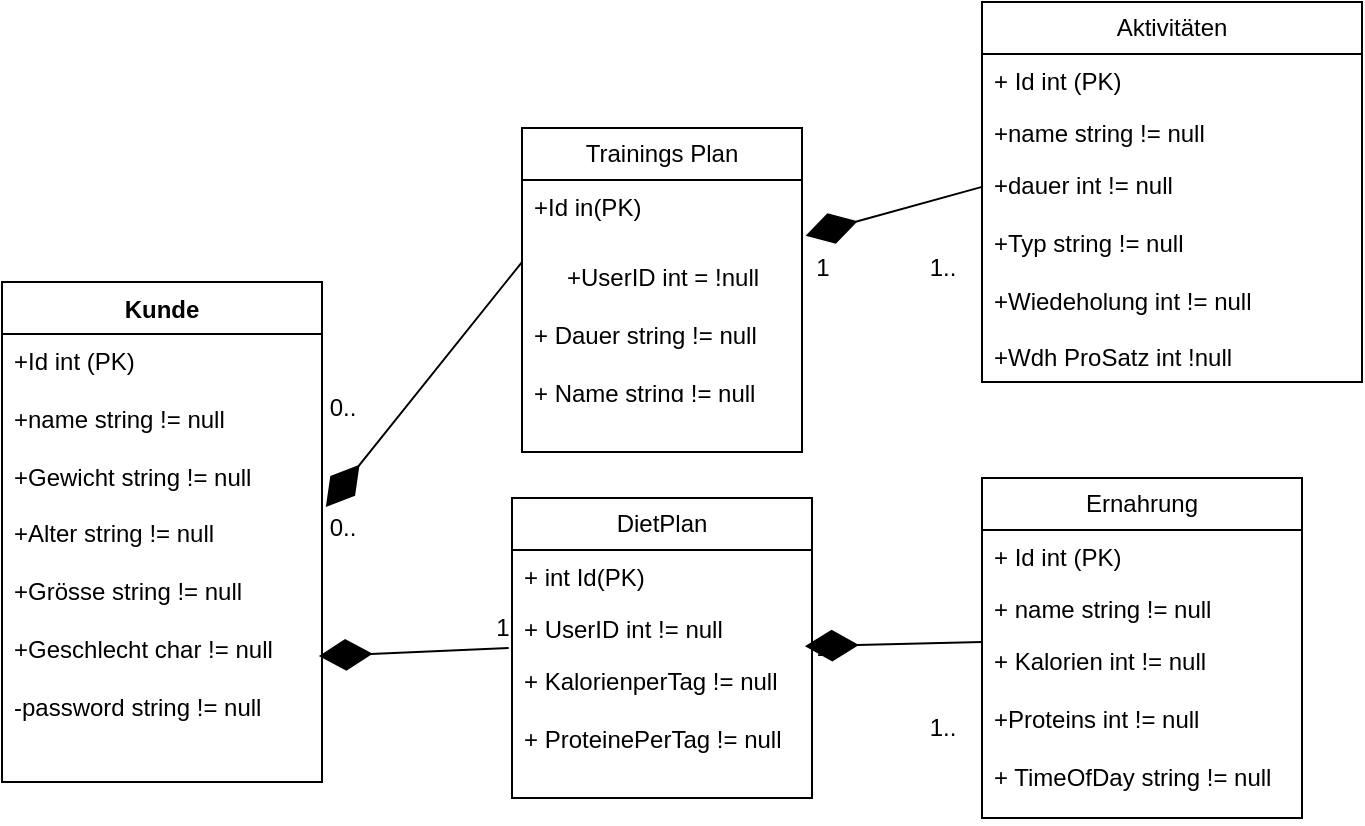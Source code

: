 <mxfile version="24.2.8" type="github">
  <diagram name="Seite-1" id="fxTCoQSqkQ5oMB2m1nn2">
    <mxGraphModel dx="525" dy="322" grid="1" gridSize="10" guides="1" tooltips="1" connect="1" arrows="1" fold="1" page="1" pageScale="1" pageWidth="827" pageHeight="1169" math="0" shadow="0">
      <root>
        <mxCell id="0" />
        <mxCell id="1" parent="0" />
        <mxCell id="BMQXKfx8EHV-bqScM2LJ-1" value="Trainings Plan" style="swimlane;fontStyle=0;childLayout=stackLayout;horizontal=1;startSize=26;fillColor=none;horizontalStack=0;resizeParent=1;resizeParentMax=0;resizeLast=0;collapsible=1;marginBottom=0;whiteSpace=wrap;html=1;" parent="1" vertex="1">
          <mxGeometry x="530" y="423" width="140" height="162" as="geometry" />
        </mxCell>
        <mxCell id="BMQXKfx8EHV-bqScM2LJ-2" value="+Id in(PK)&lt;div&gt;&lt;br&gt;&lt;div&gt;&lt;br&gt;&lt;div&gt;+ UserID int !=null&lt;/div&gt;&lt;/div&gt;&lt;/div&gt;" style="text;strokeColor=none;fillColor=none;align=left;verticalAlign=top;spacingLeft=4;spacingRight=4;overflow=hidden;rotatable=0;points=[[0,0.5],[1,0.5]];portConstraint=eastwest;whiteSpace=wrap;html=1;" parent="BMQXKfx8EHV-bqScM2LJ-1" vertex="1">
          <mxGeometry y="26" width="140" height="34" as="geometry" />
        </mxCell>
        <mxCell id="O21Ok9b6FJP_CjCCAfm_-6" value="+UserID int = !null" style="text;html=1;align=center;verticalAlign=middle;resizable=0;points=[];autosize=1;strokeColor=none;fillColor=none;" parent="BMQXKfx8EHV-bqScM2LJ-1" vertex="1">
          <mxGeometry y="60" width="140" height="30" as="geometry" />
        </mxCell>
        <mxCell id="BMQXKfx8EHV-bqScM2LJ-4" value="+ Dauer string != null&lt;div&gt;&lt;br&gt;&lt;/div&gt;&lt;div&gt;+ Name string != null&amp;nbsp;&lt;/div&gt;" style="text;strokeColor=none;fillColor=none;align=left;verticalAlign=top;spacingLeft=4;spacingRight=4;overflow=hidden;rotatable=0;points=[[0,0.5],[1,0.5]];portConstraint=eastwest;whiteSpace=wrap;html=1;" parent="BMQXKfx8EHV-bqScM2LJ-1" vertex="1">
          <mxGeometry y="90" width="140" height="44" as="geometry" />
        </mxCell>
        <mxCell id="BMQXKfx8EHV-bqScM2LJ-3" value="&lt;div&gt;&lt;br&gt;&lt;/div&gt;" style="text;strokeColor=none;fillColor=none;align=left;verticalAlign=top;spacingLeft=4;spacingRight=4;overflow=hidden;rotatable=0;points=[[0,0.5],[1,0.5]];portConstraint=eastwest;whiteSpace=wrap;html=1;" parent="BMQXKfx8EHV-bqScM2LJ-1" vertex="1">
          <mxGeometry y="134" width="140" height="28" as="geometry" />
        </mxCell>
        <mxCell id="BMQXKfx8EHV-bqScM2LJ-5" value="Kunde" style="swimlane;fontStyle=1;align=center;verticalAlign=top;childLayout=stackLayout;horizontal=1;startSize=26;horizontalStack=0;resizeParent=1;resizeParentMax=0;resizeLast=0;collapsible=1;marginBottom=0;whiteSpace=wrap;html=1;" parent="1" vertex="1">
          <mxGeometry x="270" y="500" width="160" height="250" as="geometry">
            <mxRectangle x="323" y="480" width="80" height="30" as="alternateBounds" />
          </mxGeometry>
        </mxCell>
        <mxCell id="BMQXKfx8EHV-bqScM2LJ-6" value="+Id int (PK)&lt;div&gt;&lt;br&gt;&lt;/div&gt;&lt;div&gt;+name string != null&lt;/div&gt;&lt;div&gt;&lt;br&gt;&lt;/div&gt;&lt;div&gt;+Gewicht string != null&lt;/div&gt;&lt;div&gt;&lt;br&gt;&lt;/div&gt;&lt;div&gt;+Alter string != null&lt;/div&gt;&lt;div&gt;&lt;br&gt;&lt;/div&gt;&lt;div&gt;+Grösse string != null&lt;/div&gt;&lt;div&gt;&lt;br&gt;&lt;/div&gt;&lt;div&gt;+Geschlecht char != null&lt;/div&gt;&lt;div&gt;&lt;span style=&quot;background-color: initial;&quot;&gt;&lt;br&gt;&lt;/span&gt;&lt;/div&gt;&lt;div&gt;&lt;span style=&quot;background-color: initial;&quot;&gt;-password string != null&amp;nbsp;&lt;/span&gt;&lt;/div&gt;&lt;div&gt;&lt;br&gt;&lt;/div&gt;&lt;div&gt;&lt;br&gt;&lt;/div&gt;" style="text;strokeColor=none;fillColor=none;align=left;verticalAlign=top;spacingLeft=4;spacingRight=4;overflow=hidden;rotatable=0;points=[[0,0.5],[1,0.5]];portConstraint=eastwest;whiteSpace=wrap;html=1;" parent="BMQXKfx8EHV-bqScM2LJ-5" vertex="1">
          <mxGeometry y="26" width="160" height="224" as="geometry" />
        </mxCell>
        <mxCell id="BMQXKfx8EHV-bqScM2LJ-9" value="&lt;div&gt;&lt;br&gt;&lt;/div&gt;&lt;div&gt;&lt;br&gt;&lt;/div&gt;" style="text;strokeColor=none;fillColor=none;align=left;verticalAlign=top;spacingLeft=4;spacingRight=4;overflow=hidden;rotatable=0;points=[[0,0.5],[1,0.5]];portConstraint=eastwest;whiteSpace=wrap;html=1;" parent="1" vertex="1">
          <mxGeometry x="330" y="442" width="140" height="26" as="geometry" />
        </mxCell>
        <mxCell id="BMQXKfx8EHV-bqScM2LJ-11" value="Aktivitäten" style="swimlane;fontStyle=0;childLayout=stackLayout;horizontal=1;startSize=26;fillColor=none;horizontalStack=0;resizeParent=1;resizeParentMax=0;resizeLast=0;collapsible=1;marginBottom=0;whiteSpace=wrap;html=1;" parent="1" vertex="1">
          <mxGeometry x="760" y="360" width="190" height="190" as="geometry" />
        </mxCell>
        <mxCell id="BMQXKfx8EHV-bqScM2LJ-12" value="+ Id int (PK)" style="text;strokeColor=none;fillColor=none;align=left;verticalAlign=top;spacingLeft=4;spacingRight=4;overflow=hidden;rotatable=0;points=[[0,0.5],[1,0.5]];portConstraint=eastwest;whiteSpace=wrap;html=1;" parent="BMQXKfx8EHV-bqScM2LJ-11" vertex="1">
          <mxGeometry y="26" width="190" height="26" as="geometry" />
        </mxCell>
        <mxCell id="BMQXKfx8EHV-bqScM2LJ-13" value="+name string != null" style="text;strokeColor=none;fillColor=none;align=left;verticalAlign=top;spacingLeft=4;spacingRight=4;overflow=hidden;rotatable=0;points=[[0,0.5],[1,0.5]];portConstraint=eastwest;whiteSpace=wrap;html=1;" parent="BMQXKfx8EHV-bqScM2LJ-11" vertex="1">
          <mxGeometry y="52" width="190" height="26" as="geometry" />
        </mxCell>
        <mxCell id="BMQXKfx8EHV-bqScM2LJ-14" value="+dauer int != null&lt;div&gt;&lt;br&gt;&lt;/div&gt;&lt;div&gt;+Typ string != nul&lt;span style=&quot;background-color: initial;&quot;&gt;l&lt;/span&gt;&lt;/div&gt;&lt;div&gt;&lt;span style=&quot;background-color: initial;&quot;&gt;&lt;br&gt;&lt;/span&gt;&lt;/div&gt;&lt;div&gt;+Wiedeholung int != null&lt;/div&gt;&lt;div&gt;&lt;br&gt;&lt;/div&gt;&lt;div&gt;+Wdh ProSatz int !null&amp;nbsp;&lt;/div&gt;&lt;div&gt;&lt;span style=&quot;background-color: initial;&quot;&gt;&lt;br&gt;&lt;/span&gt;&lt;/div&gt;&lt;div&gt;&lt;span style=&quot;background-color: initial;&quot;&gt;&lt;br&gt;&lt;/span&gt;&lt;/div&gt;" style="text;strokeColor=none;fillColor=none;align=left;verticalAlign=top;spacingLeft=4;spacingRight=4;overflow=hidden;rotatable=0;points=[[0,0.5],[1,0.5]];portConstraint=eastwest;whiteSpace=wrap;html=1;" parent="BMQXKfx8EHV-bqScM2LJ-11" vertex="1">
          <mxGeometry y="78" width="190" height="112" as="geometry" />
        </mxCell>
        <mxCell id="BMQXKfx8EHV-bqScM2LJ-15" value="DietPlan" style="swimlane;fontStyle=0;childLayout=stackLayout;horizontal=1;startSize=26;fillColor=none;horizontalStack=0;resizeParent=1;resizeParentMax=0;resizeLast=0;collapsible=1;marginBottom=0;whiteSpace=wrap;html=1;" parent="1" vertex="1">
          <mxGeometry x="525" y="608" width="150" height="150" as="geometry" />
        </mxCell>
        <mxCell id="BMQXKfx8EHV-bqScM2LJ-16" value="+ int Id(PK)" style="text;strokeColor=none;fillColor=none;align=left;verticalAlign=top;spacingLeft=4;spacingRight=4;overflow=hidden;rotatable=0;points=[[0,0.5],[1,0.5]];portConstraint=eastwest;whiteSpace=wrap;html=1;" parent="BMQXKfx8EHV-bqScM2LJ-15" vertex="1">
          <mxGeometry y="26" width="150" height="26" as="geometry" />
        </mxCell>
        <mxCell id="BMQXKfx8EHV-bqScM2LJ-17" value="+ UserID int != null" style="text;strokeColor=none;fillColor=none;align=left;verticalAlign=top;spacingLeft=4;spacingRight=4;overflow=hidden;rotatable=0;points=[[0,0.5],[1,0.5]];portConstraint=eastwest;whiteSpace=wrap;html=1;" parent="BMQXKfx8EHV-bqScM2LJ-15" vertex="1">
          <mxGeometry y="52" width="150" height="26" as="geometry" />
        </mxCell>
        <mxCell id="BMQXKfx8EHV-bqScM2LJ-18" value="+ KalorienperTag != null&lt;div&gt;&lt;br&gt;&lt;/div&gt;&lt;div&gt;+ ProteinePerTag != null&lt;/div&gt;" style="text;strokeColor=none;fillColor=none;align=left;verticalAlign=top;spacingLeft=4;spacingRight=4;overflow=hidden;rotatable=0;points=[[0,0.5],[1,0.5]];portConstraint=eastwest;whiteSpace=wrap;html=1;" parent="BMQXKfx8EHV-bqScM2LJ-15" vertex="1">
          <mxGeometry y="78" width="150" height="72" as="geometry" />
        </mxCell>
        <mxCell id="BMQXKfx8EHV-bqScM2LJ-19" value="Ernahrung" style="swimlane;fontStyle=0;childLayout=stackLayout;horizontal=1;startSize=26;fillColor=none;horizontalStack=0;resizeParent=1;resizeParentMax=0;resizeLast=0;collapsible=1;marginBottom=0;whiteSpace=wrap;html=1;" parent="1" vertex="1">
          <mxGeometry x="760" y="598" width="160" height="170" as="geometry" />
        </mxCell>
        <mxCell id="BMQXKfx8EHV-bqScM2LJ-20" value="+ Id int (PK)" style="text;strokeColor=none;fillColor=none;align=left;verticalAlign=top;spacingLeft=4;spacingRight=4;overflow=hidden;rotatable=0;points=[[0,0.5],[1,0.5]];portConstraint=eastwest;whiteSpace=wrap;html=1;" parent="BMQXKfx8EHV-bqScM2LJ-19" vertex="1">
          <mxGeometry y="26" width="160" height="26" as="geometry" />
        </mxCell>
        <mxCell id="BMQXKfx8EHV-bqScM2LJ-21" value="+ name string != null" style="text;strokeColor=none;fillColor=none;align=left;verticalAlign=top;spacingLeft=4;spacingRight=4;overflow=hidden;rotatable=0;points=[[0,0.5],[1,0.5]];portConstraint=eastwest;whiteSpace=wrap;html=1;" parent="BMQXKfx8EHV-bqScM2LJ-19" vertex="1">
          <mxGeometry y="52" width="160" height="26" as="geometry" />
        </mxCell>
        <mxCell id="BMQXKfx8EHV-bqScM2LJ-22" value="+ Kalorien int != null&lt;div&gt;&lt;br&gt;&lt;/div&gt;&lt;div&gt;+Proteins int != null&lt;/div&gt;&lt;div&gt;&lt;br&gt;&lt;/div&gt;&lt;div&gt;+ TimeOfDay string != null&lt;/div&gt;&lt;div&gt;&lt;br&gt;&lt;/div&gt;" style="text;strokeColor=none;fillColor=none;align=left;verticalAlign=top;spacingLeft=4;spacingRight=4;overflow=hidden;rotatable=0;points=[[0,0.5],[1,0.5]];portConstraint=eastwest;whiteSpace=wrap;html=1;" parent="BMQXKfx8EHV-bqScM2LJ-19" vertex="1">
          <mxGeometry y="78" width="160" height="92" as="geometry" />
        </mxCell>
        <mxCell id="BMQXKfx8EHV-bqScM2LJ-24" value="" style="endArrow=diamondThin;endFill=1;endSize=24;html=1;rounded=0;entryX=1.012;entryY=0.386;entryDx=0;entryDy=0;entryPerimeter=0;exitX=0;exitY=0.5;exitDx=0;exitDy=0;" parent="1" source="BMQXKfx8EHV-bqScM2LJ-4" target="BMQXKfx8EHV-bqScM2LJ-6" edge="1">
          <mxGeometry width="160" relative="1" as="geometry">
            <mxPoint x="430" y="590" as="sourcePoint" />
            <mxPoint x="590" y="590" as="targetPoint" />
            <Array as="points">
              <mxPoint x="530" y="490" />
            </Array>
          </mxGeometry>
        </mxCell>
        <mxCell id="BMQXKfx8EHV-bqScM2LJ-25" value="0.." style="text;html=1;align=center;verticalAlign=middle;resizable=0;points=[];autosize=1;strokeColor=none;fillColor=none;" parent="1" vertex="1">
          <mxGeometry x="420" y="548" width="40" height="30" as="geometry" />
        </mxCell>
        <mxCell id="BMQXKfx8EHV-bqScM2LJ-27" value="" style="endArrow=diamondThin;endFill=1;endSize=24;html=1;rounded=0;entryX=0.99;entryY=0.719;entryDx=0;entryDy=0;entryPerimeter=0;exitX=-0.011;exitY=-0.041;exitDx=0;exitDy=0;exitPerimeter=0;" parent="1" source="BMQXKfx8EHV-bqScM2LJ-18" target="BMQXKfx8EHV-bqScM2LJ-6" edge="1">
          <mxGeometry width="160" relative="1" as="geometry">
            <mxPoint x="360" y="700" as="sourcePoint" />
            <mxPoint x="520" y="700" as="targetPoint" />
          </mxGeometry>
        </mxCell>
        <mxCell id="BMQXKfx8EHV-bqScM2LJ-28" value="" style="endArrow=diamondThin;endFill=1;endSize=24;html=1;rounded=0;entryX=1;entryY=0.5;entryDx=0;entryDy=0;exitX=0;exitY=0.043;exitDx=0;exitDy=0;exitPerimeter=0;" parent="1" source="BMQXKfx8EHV-bqScM2LJ-22" edge="1">
          <mxGeometry width="160" relative="1" as="geometry">
            <mxPoint x="760.0" y="683.904" as="sourcePoint" />
            <mxPoint x="671.5" y="682.1" as="targetPoint" />
          </mxGeometry>
        </mxCell>
        <mxCell id="BMQXKfx8EHV-bqScM2LJ-29" value="0.." style="text;html=1;align=center;verticalAlign=middle;resizable=0;points=[];autosize=1;strokeColor=none;fillColor=none;" parent="1" vertex="1">
          <mxGeometry x="420" y="608" width="40" height="30" as="geometry" />
        </mxCell>
        <mxCell id="BMQXKfx8EHV-bqScM2LJ-30" value="1" style="text;html=1;align=center;verticalAlign=middle;resizable=0;points=[];autosize=1;strokeColor=none;fillColor=none;" parent="1" vertex="1">
          <mxGeometry x="505" y="658" width="30" height="30" as="geometry" />
        </mxCell>
        <mxCell id="BMQXKfx8EHV-bqScM2LJ-31" value="1" style="text;html=1;align=center;verticalAlign=middle;resizable=0;points=[];autosize=1;strokeColor=none;fillColor=none;" parent="1" vertex="1">
          <mxGeometry x="665" y="668" width="30" height="30" as="geometry" />
        </mxCell>
        <mxCell id="BMQXKfx8EHV-bqScM2LJ-32" value="1.." style="text;html=1;align=center;verticalAlign=middle;resizable=0;points=[];autosize=1;strokeColor=none;fillColor=none;" parent="1" vertex="1">
          <mxGeometry x="720" y="708" width="40" height="30" as="geometry" />
        </mxCell>
        <mxCell id="BMQXKfx8EHV-bqScM2LJ-33" value="" style="endArrow=diamondThin;endFill=1;endSize=24;html=1;rounded=0;entryX=1.013;entryY=0.819;entryDx=0;entryDy=0;entryPerimeter=0;exitX=0;exitY=0.129;exitDx=0;exitDy=0;exitPerimeter=0;" parent="1" source="BMQXKfx8EHV-bqScM2LJ-14" target="BMQXKfx8EHV-bqScM2LJ-2" edge="1">
          <mxGeometry width="160" relative="1" as="geometry">
            <mxPoint x="670" y="540" as="sourcePoint" />
            <mxPoint x="830" y="540" as="targetPoint" />
          </mxGeometry>
        </mxCell>
        <mxCell id="BMQXKfx8EHV-bqScM2LJ-34" value="1" style="text;html=1;align=center;verticalAlign=middle;resizable=0;points=[];autosize=1;strokeColor=none;fillColor=none;" parent="1" vertex="1">
          <mxGeometry x="665" y="478" width="30" height="30" as="geometry" />
        </mxCell>
        <mxCell id="BMQXKfx8EHV-bqScM2LJ-35" value="1.." style="text;html=1;align=center;verticalAlign=middle;resizable=0;points=[];autosize=1;strokeColor=none;fillColor=none;" parent="1" vertex="1">
          <mxGeometry x="720" y="478" width="40" height="30" as="geometry" />
        </mxCell>
      </root>
    </mxGraphModel>
  </diagram>
</mxfile>
